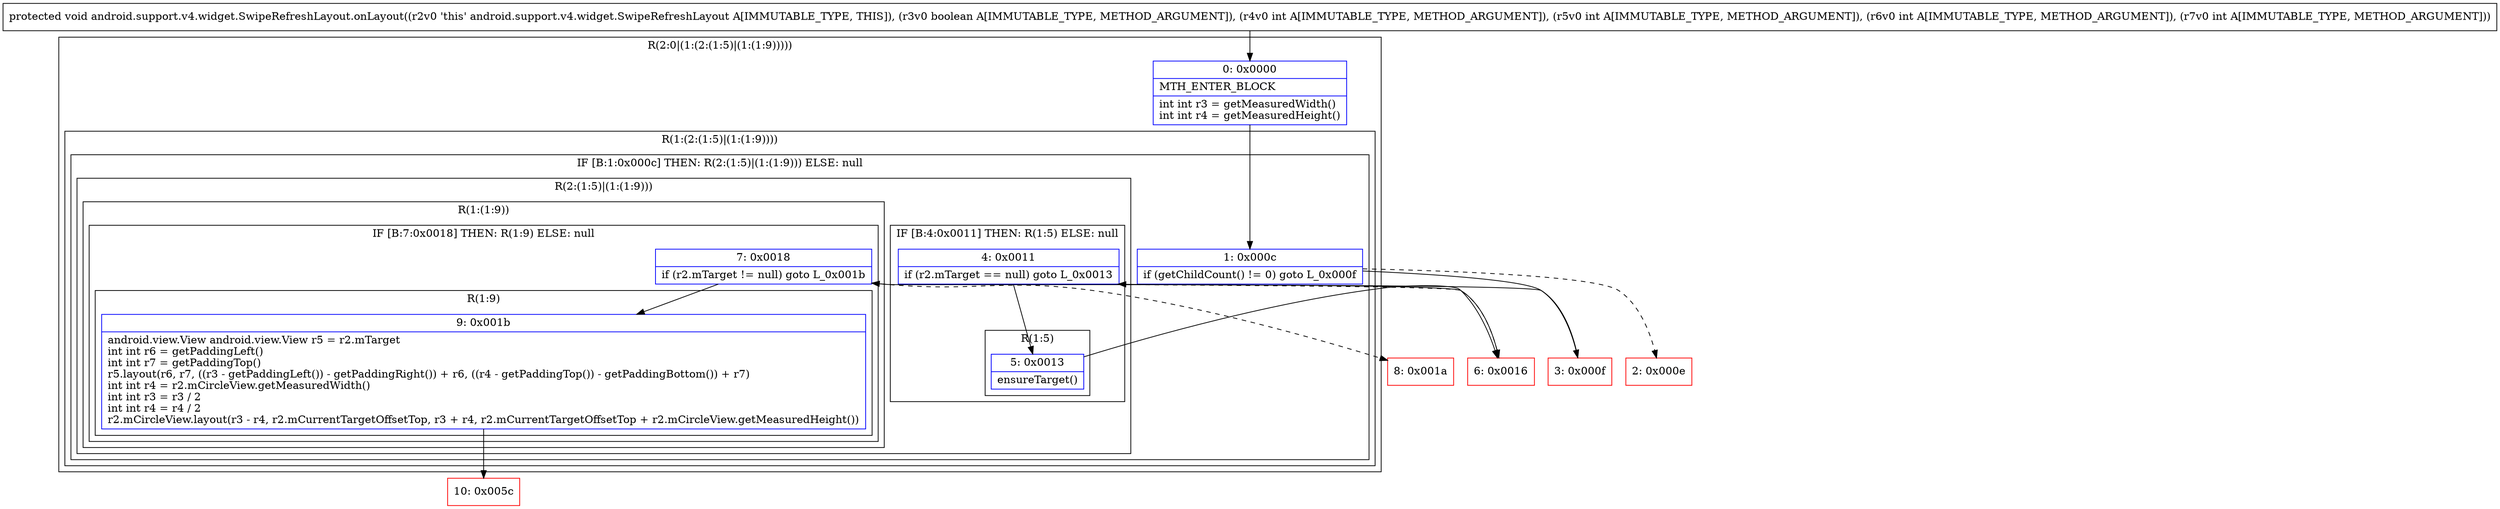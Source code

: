 digraph "CFG forandroid.support.v4.widget.SwipeRefreshLayout.onLayout(ZIIII)V" {
subgraph cluster_Region_2053000071 {
label = "R(2:0|(1:(2:(1:5)|(1:(1:9)))))";
node [shape=record,color=blue];
Node_0 [shape=record,label="{0\:\ 0x0000|MTH_ENTER_BLOCK\l|int int r3 = getMeasuredWidth()\lint int r4 = getMeasuredHeight()\l}"];
subgraph cluster_Region_145892741 {
label = "R(1:(2:(1:5)|(1:(1:9))))";
node [shape=record,color=blue];
subgraph cluster_IfRegion_237752589 {
label = "IF [B:1:0x000c] THEN: R(2:(1:5)|(1:(1:9))) ELSE: null";
node [shape=record,color=blue];
Node_1 [shape=record,label="{1\:\ 0x000c|if (getChildCount() != 0) goto L_0x000f\l}"];
subgraph cluster_Region_1488087346 {
label = "R(2:(1:5)|(1:(1:9)))";
node [shape=record,color=blue];
subgraph cluster_IfRegion_29751345 {
label = "IF [B:4:0x0011] THEN: R(1:5) ELSE: null";
node [shape=record,color=blue];
Node_4 [shape=record,label="{4\:\ 0x0011|if (r2.mTarget == null) goto L_0x0013\l}"];
subgraph cluster_Region_415394689 {
label = "R(1:5)";
node [shape=record,color=blue];
Node_5 [shape=record,label="{5\:\ 0x0013|ensureTarget()\l}"];
}
}
subgraph cluster_Region_1211195949 {
label = "R(1:(1:9))";
node [shape=record,color=blue];
subgraph cluster_IfRegion_58816992 {
label = "IF [B:7:0x0018] THEN: R(1:9) ELSE: null";
node [shape=record,color=blue];
Node_7 [shape=record,label="{7\:\ 0x0018|if (r2.mTarget != null) goto L_0x001b\l}"];
subgraph cluster_Region_1006235505 {
label = "R(1:9)";
node [shape=record,color=blue];
Node_9 [shape=record,label="{9\:\ 0x001b|android.view.View android.view.View r5 = r2.mTarget\lint int r6 = getPaddingLeft()\lint int r7 = getPaddingTop()\lr5.layout(r6, r7, ((r3 \- getPaddingLeft()) \- getPaddingRight()) + r6, ((r4 \- getPaddingTop()) \- getPaddingBottom()) + r7)\lint int r4 = r2.mCircleView.getMeasuredWidth()\lint int r3 = r3 \/ 2\lint int r4 = r4 \/ 2\lr2.mCircleView.layout(r3 \- r4, r2.mCurrentTargetOffsetTop, r3 + r4, r2.mCurrentTargetOffsetTop + r2.mCircleView.getMeasuredHeight())\l}"];
}
}
}
}
}
}
}
Node_2 [shape=record,color=red,label="{2\:\ 0x000e}"];
Node_3 [shape=record,color=red,label="{3\:\ 0x000f}"];
Node_6 [shape=record,color=red,label="{6\:\ 0x0016}"];
Node_8 [shape=record,color=red,label="{8\:\ 0x001a}"];
Node_10 [shape=record,color=red,label="{10\:\ 0x005c}"];
MethodNode[shape=record,label="{protected void android.support.v4.widget.SwipeRefreshLayout.onLayout((r2v0 'this' android.support.v4.widget.SwipeRefreshLayout A[IMMUTABLE_TYPE, THIS]), (r3v0 boolean A[IMMUTABLE_TYPE, METHOD_ARGUMENT]), (r4v0 int A[IMMUTABLE_TYPE, METHOD_ARGUMENT]), (r5v0 int A[IMMUTABLE_TYPE, METHOD_ARGUMENT]), (r6v0 int A[IMMUTABLE_TYPE, METHOD_ARGUMENT]), (r7v0 int A[IMMUTABLE_TYPE, METHOD_ARGUMENT])) }"];
MethodNode -> Node_0;
Node_0 -> Node_1;
Node_1 -> Node_2[style=dashed];
Node_1 -> Node_3;
Node_4 -> Node_5;
Node_4 -> Node_6[style=dashed];
Node_5 -> Node_6;
Node_7 -> Node_8[style=dashed];
Node_7 -> Node_9;
Node_9 -> Node_10;
Node_3 -> Node_4;
Node_6 -> Node_7;
}

